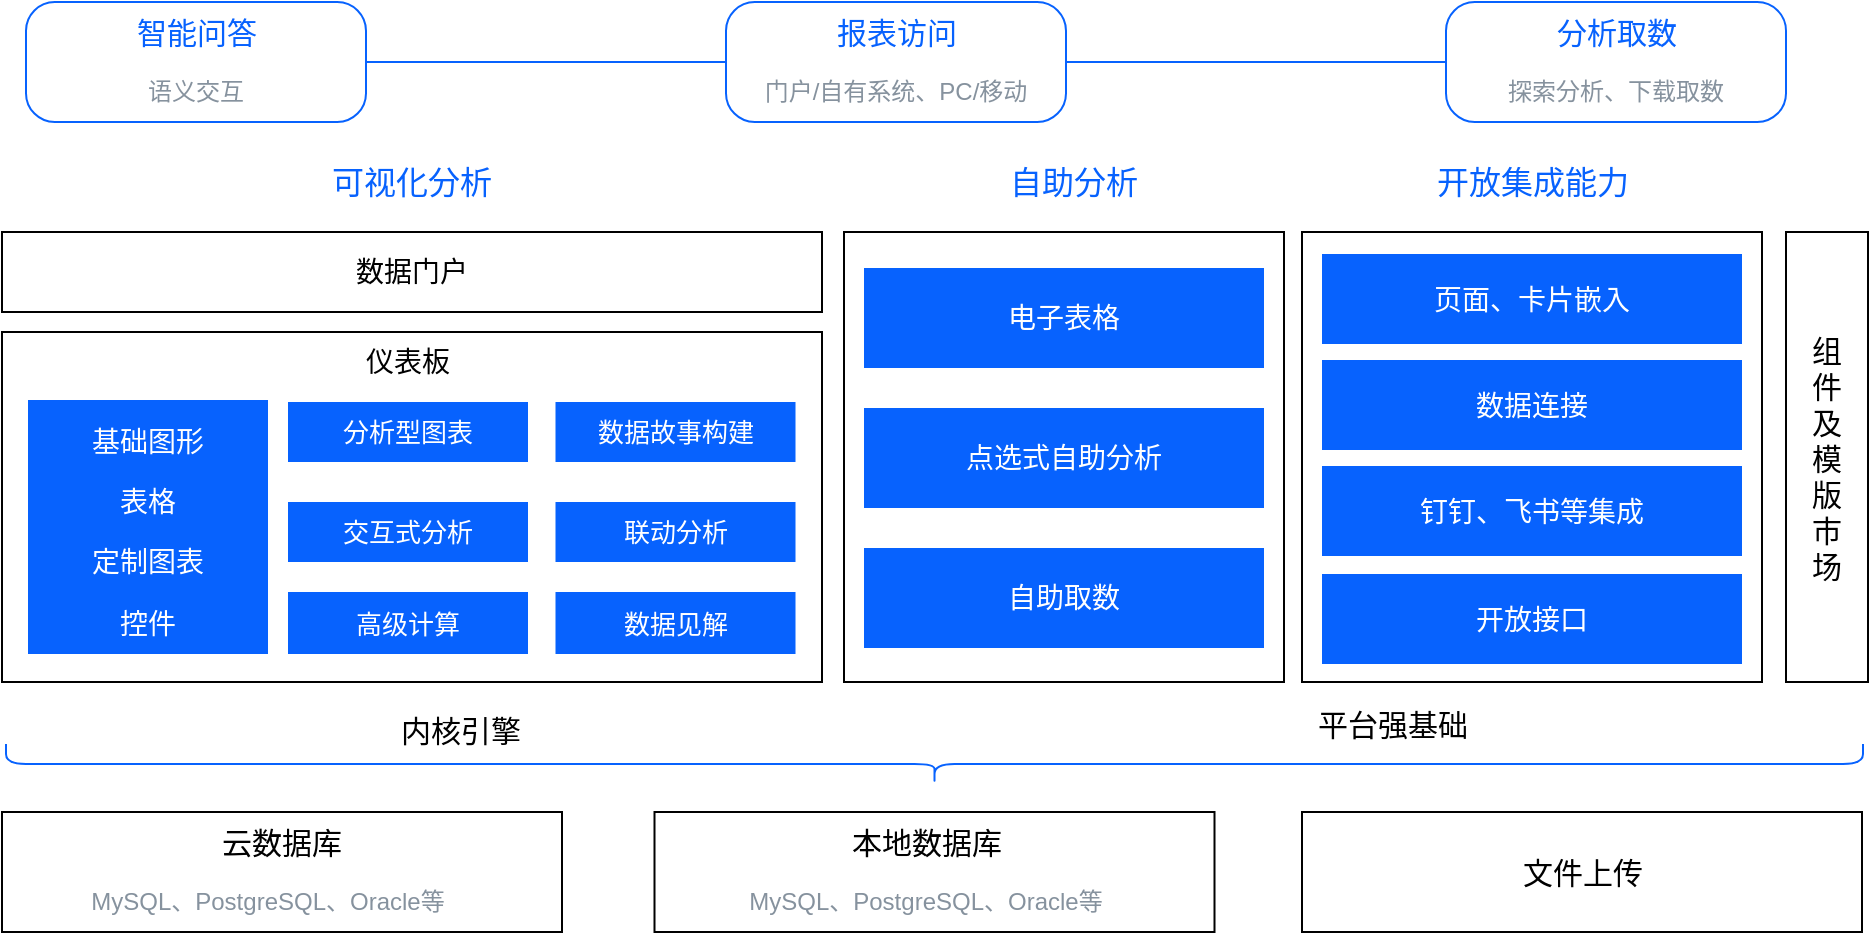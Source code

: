 <mxfile version="26.2.13">
  <diagram name="第 1 页" id="97PyLYL7HMMN6vkpEN-O">
    <mxGraphModel dx="1124" dy="731" grid="1" gridSize="10" guides="1" tooltips="1" connect="1" arrows="1" fold="1" page="1" pageScale="1" pageWidth="827" pageHeight="1169" math="0" shadow="0">
      <root>
        <mxCell id="0" />
        <mxCell id="1" parent="0" />
        <mxCell id="QrHpp_SURgRh7qK3ZfFj-68" style="edgeStyle=orthogonalEdgeStyle;rounded=0;orthogonalLoop=1;jettySize=auto;html=1;exitX=1;exitY=0.5;exitDx=0;exitDy=0;entryX=0.056;entryY=0.501;entryDx=0;entryDy=0;strokeWidth=1;endArrow=none;startFill=0;strokeColor=light-dark(#0762fe, #ededed);entryPerimeter=0;" edge="1" parent="1" source="QrHpp_SURgRh7qK3ZfFj-2" target="QrHpp_SURgRh7qK3ZfFj-5">
          <mxGeometry relative="1" as="geometry" />
        </mxCell>
        <mxCell id="QrHpp_SURgRh7qK3ZfFj-2" value="" style="rounded=1;whiteSpace=wrap;html=1;strokeColor=light-dark(#0762fe, #ededed);perimeterSpacing=0;arcSize=24;imageHeight=24;" vertex="1" parent="1">
          <mxGeometry x="119" y="165" width="170" height="60" as="geometry" />
        </mxCell>
        <mxCell id="QrHpp_SURgRh7qK3ZfFj-3" value="智能问答" style="text;html=1;align=center;verticalAlign=middle;whiteSpace=wrap;rounded=0;fontColor=light-dark(#0762fe, #ededed);fontSize=15;" vertex="1" parent="1">
          <mxGeometry x="166.5" y="165" width="75" height="30" as="geometry" />
        </mxCell>
        <mxCell id="QrHpp_SURgRh7qK3ZfFj-4" value="语义交互" style="text;html=1;align=center;verticalAlign=middle;whiteSpace=wrap;rounded=0;fontColor=light-dark(#86929e, #ededed);" vertex="1" parent="1">
          <mxGeometry x="174" y="195" width="60" height="30" as="geometry" />
        </mxCell>
        <mxCell id="QrHpp_SURgRh7qK3ZfFj-5" value="" style="rounded=1;whiteSpace=wrap;html=1;strokeColor=light-dark(#0762fe, #ededed);perimeterSpacing=0;arcSize=24;imageHeight=24;" vertex="1" parent="1">
          <mxGeometry x="469" y="165" width="170" height="60" as="geometry" />
        </mxCell>
        <mxCell id="QrHpp_SURgRh7qK3ZfFj-6" value="" style="rounded=1;whiteSpace=wrap;html=1;strokeColor=light-dark(#0762fe, #ededed);perimeterSpacing=9;arcSize=24;imageHeight=24;" vertex="1" parent="1">
          <mxGeometry x="829" y="165" width="170" height="60" as="geometry" />
        </mxCell>
        <mxCell id="QrHpp_SURgRh7qK3ZfFj-7" value="报表访问" style="text;html=1;align=center;verticalAlign=middle;whiteSpace=wrap;rounded=0;fontColor=light-dark(#0762fe, #2493FF);fontSize=15;" vertex="1" parent="1">
          <mxGeometry x="517.75" y="165" width="72.5" height="30" as="geometry" />
        </mxCell>
        <mxCell id="QrHpp_SURgRh7qK3ZfFj-8" value="门户/自有系统、PC/移动" style="text;html=1;align=center;verticalAlign=middle;whiteSpace=wrap;rounded=0;fontColor=light-dark(#86929e, #ededed);" vertex="1" parent="1">
          <mxGeometry x="479" y="195" width="150" height="30" as="geometry" />
        </mxCell>
        <mxCell id="QrHpp_SURgRh7qK3ZfFj-9" value="探索分析、下载取数" style="text;html=1;align=center;verticalAlign=middle;whiteSpace=wrap;rounded=0;fontColor=light-dark(#86929e, #ededed);" vertex="1" parent="1">
          <mxGeometry x="839" y="195" width="150" height="30" as="geometry" />
        </mxCell>
        <mxCell id="QrHpp_SURgRh7qK3ZfFj-10" value="分析取数" style="text;html=1;align=center;verticalAlign=middle;whiteSpace=wrap;rounded=0;fontColor=light-dark(#0762fe, #2493FF);fontSize=15;fontStyle=0" vertex="1" parent="1">
          <mxGeometry x="876.5" y="165" width="75" height="30" as="geometry" />
        </mxCell>
        <mxCell id="QrHpp_SURgRh7qK3ZfFj-11" value="数据门户" style="rounded=0;whiteSpace=wrap;html=1;fontSize=14;" vertex="1" parent="1">
          <mxGeometry x="107" y="280" width="410" height="40" as="geometry" />
        </mxCell>
        <mxCell id="QrHpp_SURgRh7qK3ZfFj-12" value="" style="rounded=0;whiteSpace=wrap;html=1;" vertex="1" parent="1">
          <mxGeometry x="107" y="330" width="410" height="175" as="geometry" />
        </mxCell>
        <mxCell id="QrHpp_SURgRh7qK3ZfFj-13" value="仪表板" style="text;html=1;align=center;verticalAlign=middle;whiteSpace=wrap;rounded=0;fontSize=14;" vertex="1" parent="1">
          <mxGeometry x="280" y="330" width="60" height="30" as="geometry" />
        </mxCell>
        <mxCell id="QrHpp_SURgRh7qK3ZfFj-14" value="" style="rounded=0;whiteSpace=wrap;html=1;direction=west;fillColor=light-dark(#0762fe, #ededed);strokeColor=none;fontSize=14;" vertex="1" parent="1">
          <mxGeometry x="120" y="364" width="120" height="127" as="geometry" />
        </mxCell>
        <mxCell id="QrHpp_SURgRh7qK3ZfFj-15" value="基础图形" style="text;html=1;align=center;verticalAlign=middle;whiteSpace=wrap;rounded=0;fontColor=light-dark(#ffffff, #ededed);fontSize=14;" vertex="1" parent="1">
          <mxGeometry x="150" y="370" width="60" height="30" as="geometry" />
        </mxCell>
        <mxCell id="QrHpp_SURgRh7qK3ZfFj-16" value="表格" style="text;html=1;align=center;verticalAlign=middle;whiteSpace=wrap;rounded=0;fontColor=light-dark(#ffffff, #ededed);fontSize=14;" vertex="1" parent="1">
          <mxGeometry x="150" y="400" width="60" height="30" as="geometry" />
        </mxCell>
        <mxCell id="QrHpp_SURgRh7qK3ZfFj-17" value="定制图表" style="text;html=1;align=center;verticalAlign=middle;whiteSpace=wrap;rounded=0;fontColor=light-dark(#ffffff, #ededed);fontSize=14;" vertex="1" parent="1">
          <mxGeometry x="150" y="430" width="60" height="30" as="geometry" />
        </mxCell>
        <mxCell id="QrHpp_SURgRh7qK3ZfFj-18" value="控件" style="text;html=1;align=center;verticalAlign=middle;whiteSpace=wrap;rounded=0;fontColor=light-dark(#ffffff, #ededed);fontSize=14;" vertex="1" parent="1">
          <mxGeometry x="150" y="461" width="60" height="30" as="geometry" />
        </mxCell>
        <mxCell id="QrHpp_SURgRh7qK3ZfFj-20" value="分析型图表" style="rounded=0;whiteSpace=wrap;html=1;fillColor=light-dark(#0762fe, #ededed);strokeColor=none;fontColor=#FFFFFF;fontSize=13;" vertex="1" parent="1">
          <mxGeometry x="250" y="365" width="120" height="30" as="geometry" />
        </mxCell>
        <mxCell id="QrHpp_SURgRh7qK3ZfFj-21" value="高级计算" style="rounded=0;whiteSpace=wrap;html=1;fillColor=light-dark(#0762fe, #ededed);strokeColor=none;fontColor=light-dark(#ffffff, #ededed);fontSize=13;" vertex="1" parent="1">
          <mxGeometry x="250" y="460" width="120" height="31" as="geometry" />
        </mxCell>
        <mxCell id="QrHpp_SURgRh7qK3ZfFj-22" value="交互式分析" style="rounded=0;whiteSpace=wrap;html=1;fillColor=light-dark(#0762fe, #ededed);strokeColor=none;fontColor=light-dark(#ffffff, #ededed);fontSize=13;" vertex="1" parent="1">
          <mxGeometry x="250" y="415" width="120" height="30" as="geometry" />
        </mxCell>
        <mxCell id="QrHpp_SURgRh7qK3ZfFj-23" value="数据故事构建" style="rounded=0;whiteSpace=wrap;html=1;fillColor=light-dark(#0762fe, #ededed);strokeColor=none;fontColor=light-dark(#ffffff, #ededed);fontSize=13;" vertex="1" parent="1">
          <mxGeometry x="383.75" y="365" width="120" height="30" as="geometry" />
        </mxCell>
        <mxCell id="QrHpp_SURgRh7qK3ZfFj-24" value="联动分析" style="rounded=0;whiteSpace=wrap;html=1;fillColor=light-dark(#0762fe, #ededed);strokeColor=none;fontColor=light-dark(#ffffff, #ededed);fontSize=13;" vertex="1" parent="1">
          <mxGeometry x="383.75" y="415" width="120" height="30" as="geometry" />
        </mxCell>
        <mxCell id="QrHpp_SURgRh7qK3ZfFj-25" value="数据见解" style="rounded=0;whiteSpace=wrap;html=1;fillColor=light-dark(#0762fe, #ededed);strokeColor=none;fontColor=light-dark(#ffffff, #ededed);fontSize=13;" vertex="1" parent="1">
          <mxGeometry x="383.75" y="460" width="120" height="31" as="geometry" />
        </mxCell>
        <mxCell id="QrHpp_SURgRh7qK3ZfFj-26" value="" style="rounded=0;whiteSpace=wrap;html=1;" vertex="1" parent="1">
          <mxGeometry x="528" y="280" width="220" height="225" as="geometry" />
        </mxCell>
        <mxCell id="QrHpp_SURgRh7qK3ZfFj-27" value="电子表格" style="rounded=0;whiteSpace=wrap;html=1;fillColor=light-dark(#0762fe, #ededed);strokeColor=none;fontColor=light-dark(#ffffff, #ededed);fontSize=14;" vertex="1" parent="1">
          <mxGeometry x="538" y="298" width="200" height="50" as="geometry" />
        </mxCell>
        <mxCell id="QrHpp_SURgRh7qK3ZfFj-28" value="点选式自助分析" style="rounded=0;whiteSpace=wrap;html=1;fillColor=light-dark(#0762fe, #ededed);strokeColor=none;fontColor=light-dark(#ffffff, #ededed);fontSize=14;" vertex="1" parent="1">
          <mxGeometry x="538" y="368" width="200" height="50" as="geometry" />
        </mxCell>
        <mxCell id="QrHpp_SURgRh7qK3ZfFj-29" value="自助取数" style="rounded=0;whiteSpace=wrap;html=1;fillColor=light-dark(#0762fe, #ededed);strokeColor=none;fontColor=light-dark(#ffffff, #ededed);fontSize=14;" vertex="1" parent="1">
          <mxGeometry x="538" y="438" width="200" height="50" as="geometry" />
        </mxCell>
        <mxCell id="QrHpp_SURgRh7qK3ZfFj-30" value="" style="rounded=0;whiteSpace=wrap;html=1;" vertex="1" parent="1">
          <mxGeometry x="757" y="280" width="230" height="225" as="geometry" />
        </mxCell>
        <mxCell id="QrHpp_SURgRh7qK3ZfFj-31" value="页面、卡片嵌入" style="rounded=0;whiteSpace=wrap;html=1;fillColor=light-dark(#0762fe, #ededed);strokeColor=none;fontColor=light-dark(#ffffff, #ededed);fontSize=14;" vertex="1" parent="1">
          <mxGeometry x="767" y="291" width="210" height="45" as="geometry" />
        </mxCell>
        <mxCell id="QrHpp_SURgRh7qK3ZfFj-32" value="数据连接" style="rounded=0;whiteSpace=wrap;html=1;fillColor=light-dark(#0762fe, #ededed);strokeColor=none;fontColor=light-dark(#ffffff, #ededed);fontSize=14;" vertex="1" parent="1">
          <mxGeometry x="767" y="344" width="210" height="45" as="geometry" />
        </mxCell>
        <mxCell id="QrHpp_SURgRh7qK3ZfFj-33" value="钉钉、飞书等集成" style="rounded=0;whiteSpace=wrap;html=1;fillColor=light-dark(#0762fe, #ededed);strokeColor=none;fontColor=light-dark(#ffffff, #ededed);fontSize=14;" vertex="1" parent="1">
          <mxGeometry x="767" y="397" width="210" height="45" as="geometry" />
        </mxCell>
        <mxCell id="QrHpp_SURgRh7qK3ZfFj-34" value="开放接口" style="rounded=0;whiteSpace=wrap;html=1;fillColor=light-dark(#0762fe, #ededed);strokeColor=none;fontColor=light-dark(#ffffff, #ededed);fontSize=14;" vertex="1" parent="1">
          <mxGeometry x="767" y="451" width="210" height="45" as="geometry" />
        </mxCell>
        <mxCell id="QrHpp_SURgRh7qK3ZfFj-35" value="" style="rounded=0;whiteSpace=wrap;html=1;" vertex="1" parent="1">
          <mxGeometry x="999" y="280" width="41" height="225" as="geometry" />
        </mxCell>
        <mxCell id="QrHpp_SURgRh7qK3ZfFj-36" value="组件及模版市场" style="text;html=1;align=center;verticalAlign=middle;whiteSpace=wrap;rounded=0;fontSize=15;" vertex="1" parent="1">
          <mxGeometry x="1009" y="296.75" width="21" height="191.5" as="geometry" />
        </mxCell>
        <mxCell id="QrHpp_SURgRh7qK3ZfFj-37" value="" style="shape=curlyBracket;whiteSpace=wrap;html=1;rounded=1;flipH=1;labelPosition=right;verticalLabelPosition=middle;align=left;verticalAlign=middle;rotation=90;fontColor=light-dark(#0762fe, #ededed);strokeColor=light-dark(#0762fe, #ededed);gradientColor=default;strokeWidth=1;" vertex="1" parent="1">
          <mxGeometry x="563.25" y="81.75" width="20" height="928.5" as="geometry" />
        </mxCell>
        <mxCell id="QrHpp_SURgRh7qK3ZfFj-38" value="内核引擎" style="text;html=1;align=center;verticalAlign=middle;whiteSpace=wrap;rounded=0;fontSize=15;" vertex="1" parent="1">
          <mxGeometry x="288.75" y="513.5" width="95" height="30" as="geometry" />
        </mxCell>
        <mxCell id="QrHpp_SURgRh7qK3ZfFj-43" value="平台强基础" style="text;html=1;align=center;verticalAlign=middle;whiteSpace=wrap;rounded=0;fontSize=15;" vertex="1" parent="1">
          <mxGeometry x="700" y="513.5" width="205" height="25" as="geometry" />
        </mxCell>
        <mxCell id="QrHpp_SURgRh7qK3ZfFj-44" value="" style="rounded=0;whiteSpace=wrap;html=1;" vertex="1" parent="1">
          <mxGeometry x="107" y="570" width="280" height="60" as="geometry" />
        </mxCell>
        <mxCell id="QrHpp_SURgRh7qK3ZfFj-45" value="云数据库" style="text;html=1;align=center;verticalAlign=middle;whiteSpace=wrap;rounded=0;fontSize=15;" vertex="1" parent="1">
          <mxGeometry x="212" y="570" width="70" height="30" as="geometry" />
        </mxCell>
        <mxCell id="QrHpp_SURgRh7qK3ZfFj-46" value="MySQL、PostgreSQL、Oracle等" style="text;html=1;align=center;verticalAlign=middle;whiteSpace=wrap;rounded=0;fontColor=light-dark(#86929e, #ededed);" vertex="1" parent="1">
          <mxGeometry x="140" y="600" width="200" height="30" as="geometry" />
        </mxCell>
        <mxCell id="QrHpp_SURgRh7qK3ZfFj-47" value="" style="rounded=0;whiteSpace=wrap;html=1;" vertex="1" parent="1">
          <mxGeometry x="433.25" y="570" width="280" height="60" as="geometry" />
        </mxCell>
        <mxCell id="QrHpp_SURgRh7qK3ZfFj-48" value="本地数据库" style="text;html=1;align=center;verticalAlign=middle;whiteSpace=wrap;rounded=0;fontSize=15;" vertex="1" parent="1">
          <mxGeometry x="528" y="570" width="82.5" height="30" as="geometry" />
        </mxCell>
        <mxCell id="QrHpp_SURgRh7qK3ZfFj-49" value="MySQL、PostgreSQL、Oracle等" style="text;html=1;align=center;verticalAlign=middle;whiteSpace=wrap;rounded=0;fontColor=light-dark(#86929e, #ededed);" vertex="1" parent="1">
          <mxGeometry x="469.25" y="600" width="200" height="30" as="geometry" />
        </mxCell>
        <mxCell id="QrHpp_SURgRh7qK3ZfFj-51" value="" style="rounded=0;whiteSpace=wrap;html=1;" vertex="1" parent="1">
          <mxGeometry x="757" y="570" width="280" height="60" as="geometry" />
        </mxCell>
        <mxCell id="QrHpp_SURgRh7qK3ZfFj-52" value="文件上传" style="text;html=1;align=center;verticalAlign=middle;whiteSpace=wrap;rounded=0;fontSize=15;" vertex="1" parent="1">
          <mxGeometry x="856.5" y="585" width="81" height="30" as="geometry" />
        </mxCell>
        <mxCell id="QrHpp_SURgRh7qK3ZfFj-56" value="可视化分析" style="text;html=1;align=center;verticalAlign=middle;whiteSpace=wrap;rounded=0;fontColor=light-dark(#0762fe, #ededed);fontSize=16;" vertex="1" parent="1">
          <mxGeometry x="268" y="240" width="88" height="30" as="geometry" />
        </mxCell>
        <mxCell id="QrHpp_SURgRh7qK3ZfFj-57" value="自助分析" style="text;html=1;align=center;verticalAlign=middle;whiteSpace=wrap;rounded=0;fontColor=light-dark(#0762fe, #ededed);fontSize=16;" vertex="1" parent="1">
          <mxGeometry x="603" y="240" width="80" height="30" as="geometry" />
        </mxCell>
        <mxCell id="QrHpp_SURgRh7qK3ZfFj-58" value="开放集成能力" style="text;html=1;align=center;verticalAlign=middle;whiteSpace=wrap;rounded=0;fontColor=light-dark(#0762fe, #ededed);fontSize=16;" vertex="1" parent="1">
          <mxGeometry x="814.5" y="240" width="115" height="30" as="geometry" />
        </mxCell>
        <mxCell id="QrHpp_SURgRh7qK3ZfFj-60" value="定制图表" style="text;html=1;align=center;verticalAlign=middle;whiteSpace=wrap;rounded=0;fontColor=light-dark(#ffffff, #ededed);" vertex="1" parent="1">
          <mxGeometry x="140" y="501" width="60" height="30" as="geometry" />
        </mxCell>
        <mxCell id="QrHpp_SURgRh7qK3ZfFj-71" style="edgeStyle=orthogonalEdgeStyle;rounded=0;orthogonalLoop=1;jettySize=auto;html=1;exitX=1;exitY=0.5;exitDx=0;exitDy=0;endArrow=none;startFill=0;strokeColor=light-dark(#0762fe, #ededed);" edge="1" parent="1" source="QrHpp_SURgRh7qK3ZfFj-5">
          <mxGeometry relative="1" as="geometry">
            <mxPoint x="829" y="195" as="targetPoint" />
          </mxGeometry>
        </mxCell>
      </root>
    </mxGraphModel>
  </diagram>
</mxfile>
